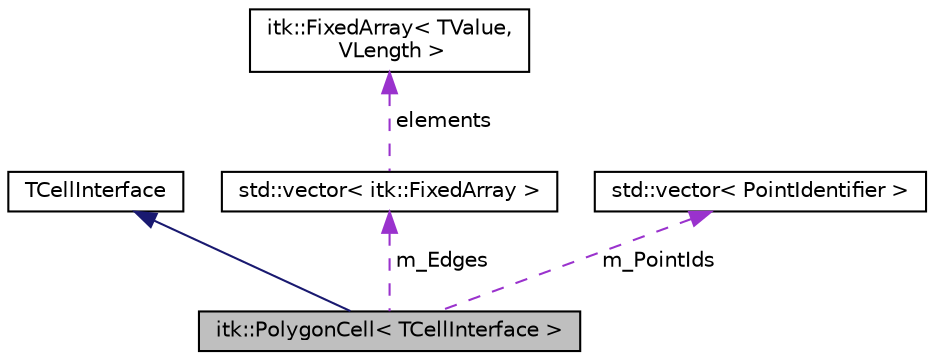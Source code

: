 digraph "itk::PolygonCell&lt; TCellInterface &gt;"
{
 // LATEX_PDF_SIZE
  edge [fontname="Helvetica",fontsize="10",labelfontname="Helvetica",labelfontsize="10"];
  node [fontname="Helvetica",fontsize="10",shape=record];
  Node1 [label="itk::PolygonCell\< TCellInterface \>",height=0.2,width=0.4,color="black", fillcolor="grey75", style="filled", fontcolor="black",tooltip="Represents a polygon in a Mesh."];
  Node2 -> Node1 [dir="back",color="midnightblue",fontsize="10",style="solid",fontname="Helvetica"];
  Node2 [label="TCellInterface",height=0.2,width=0.4,color="black", fillcolor="white", style="filled",tooltip=" "];
  Node3 -> Node1 [dir="back",color="darkorchid3",fontsize="10",style="dashed",label=" m_Edges" ,fontname="Helvetica"];
  Node3 [label="std::vector\< itk::FixedArray \>",height=0.2,width=0.4,color="black", fillcolor="white", style="filled",tooltip=" "];
  Node4 -> Node3 [dir="back",color="darkorchid3",fontsize="10",style="dashed",label=" elements" ,fontname="Helvetica"];
  Node4 [label="itk::FixedArray\< TValue,\l VLength \>",height=0.2,width=0.4,color="black", fillcolor="white", style="filled",URL="$classitk_1_1FixedArray.html",tooltip="Simulate a standard C array with copy semantics."];
  Node5 -> Node1 [dir="back",color="darkorchid3",fontsize="10",style="dashed",label=" m_PointIds" ,fontname="Helvetica"];
  Node5 [label="std::vector\< PointIdentifier \>",height=0.2,width=0.4,color="black", fillcolor="white", style="filled",tooltip=" "];
}
